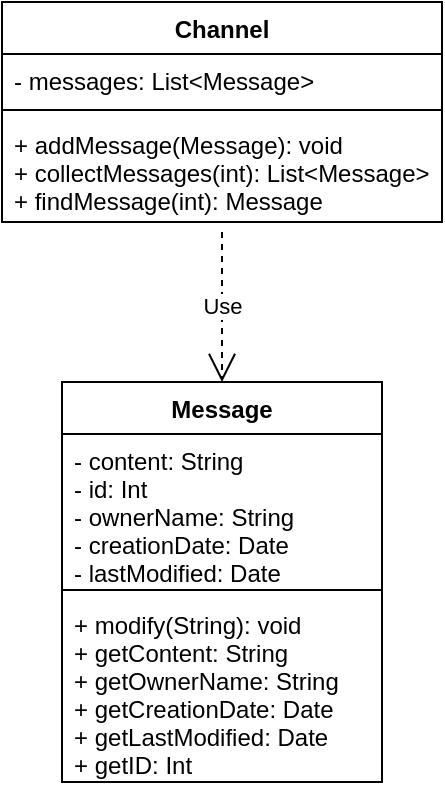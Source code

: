 <mxfile version="15.3.8" type="device"><diagram id="ZJIOCqd_QXiWTQbYBxOv" name="Page-1"><mxGraphModel dx="1422" dy="862" grid="1" gridSize="10" guides="1" tooltips="1" connect="1" arrows="1" fold="1" page="1" pageScale="1" pageWidth="827" pageHeight="1169" math="0" shadow="0"><root><mxCell id="0"/><mxCell id="1" parent="0"/><mxCell id="mXgoeaT0I2NbIYnLo0qV-1" value="Channel" style="swimlane;fontStyle=1;align=center;verticalAlign=top;childLayout=stackLayout;horizontal=1;startSize=26;horizontalStack=0;resizeParent=1;resizeParentMax=0;resizeLast=0;collapsible=1;marginBottom=0;" parent="1" vertex="1"><mxGeometry x="80" y="40" width="220" height="110" as="geometry"/></mxCell><mxCell id="mXgoeaT0I2NbIYnLo0qV-2" value="- messages: List&lt;Message&gt;&#10;&#10;" style="text;strokeColor=none;fillColor=none;align=left;verticalAlign=top;spacingLeft=4;spacingRight=4;overflow=hidden;rotatable=0;points=[[0,0.5],[1,0.5]];portConstraint=eastwest;" parent="mXgoeaT0I2NbIYnLo0qV-1" vertex="1"><mxGeometry y="26" width="220" height="24" as="geometry"/></mxCell><mxCell id="mXgoeaT0I2NbIYnLo0qV-3" value="" style="line;strokeWidth=1;fillColor=none;align=left;verticalAlign=middle;spacingTop=-1;spacingLeft=3;spacingRight=3;rotatable=0;labelPosition=right;points=[];portConstraint=eastwest;" parent="mXgoeaT0I2NbIYnLo0qV-1" vertex="1"><mxGeometry y="50" width="220" height="8" as="geometry"/></mxCell><mxCell id="mXgoeaT0I2NbIYnLo0qV-4" value="+ addMessage(Message): void&#10;+ collectMessages(int): List&lt;Message&gt;&#10;+ findMessage(int): Message" style="text;strokeColor=none;fillColor=none;align=left;verticalAlign=top;spacingLeft=4;spacingRight=4;overflow=hidden;rotatable=0;points=[[0,0.5],[1,0.5]];portConstraint=eastwest;" parent="mXgoeaT0I2NbIYnLo0qV-1" vertex="1"><mxGeometry y="58" width="220" height="52" as="geometry"/></mxCell><mxCell id="mXgoeaT0I2NbIYnLo0qV-5" value="Message" style="swimlane;fontStyle=1;align=center;verticalAlign=top;childLayout=stackLayout;horizontal=1;startSize=26;horizontalStack=0;resizeParent=1;resizeParentMax=0;resizeLast=0;collapsible=1;marginBottom=0;" parent="1" vertex="1"><mxGeometry x="110" y="230" width="160" height="200" as="geometry"/></mxCell><mxCell id="mXgoeaT0I2NbIYnLo0qV-6" value="- content: String&#10;- id: Int&#10;- ownerName: String&#10;- creationDate: Date&#10;- lastModified: Date&#10;" style="text;strokeColor=none;fillColor=none;align=left;verticalAlign=top;spacingLeft=4;spacingRight=4;overflow=hidden;rotatable=0;points=[[0,0.5],[1,0.5]];portConstraint=eastwest;" parent="mXgoeaT0I2NbIYnLo0qV-5" vertex="1"><mxGeometry y="26" width="160" height="74" as="geometry"/></mxCell><mxCell id="mXgoeaT0I2NbIYnLo0qV-7" value="" style="line;strokeWidth=1;fillColor=none;align=left;verticalAlign=middle;spacingTop=-1;spacingLeft=3;spacingRight=3;rotatable=0;labelPosition=right;points=[];portConstraint=eastwest;" parent="mXgoeaT0I2NbIYnLo0qV-5" vertex="1"><mxGeometry y="100" width="160" height="8" as="geometry"/></mxCell><mxCell id="mXgoeaT0I2NbIYnLo0qV-8" value="+ modify(String): void&#10;+ getContent: String&#10;+ getOwnerName: String&#10;+ getCreationDate: Date&#10;+ getLastModified: Date&#10;+ getID: Int" style="text;strokeColor=none;fillColor=none;align=left;verticalAlign=top;spacingLeft=4;spacingRight=4;overflow=hidden;rotatable=0;points=[[0,0.5],[1,0.5]];portConstraint=eastwest;" parent="mXgoeaT0I2NbIYnLo0qV-5" vertex="1"><mxGeometry y="108" width="160" height="92" as="geometry"/></mxCell><mxCell id="mXgoeaT0I2NbIYnLo0qV-9" value="Use" style="endArrow=open;endSize=12;dashed=1;html=1;exitX=0.5;exitY=1.095;exitDx=0;exitDy=0;exitPerimeter=0;entryX=0.5;entryY=0;entryDx=0;entryDy=0;" parent="1" source="mXgoeaT0I2NbIYnLo0qV-4" target="mXgoeaT0I2NbIYnLo0qV-5" edge="1"><mxGeometry width="160" relative="1" as="geometry"><mxPoint x="260" y="430" as="sourcePoint"/><mxPoint x="420" y="430" as="targetPoint"/></mxGeometry></mxCell></root></mxGraphModel></diagram></mxfile>